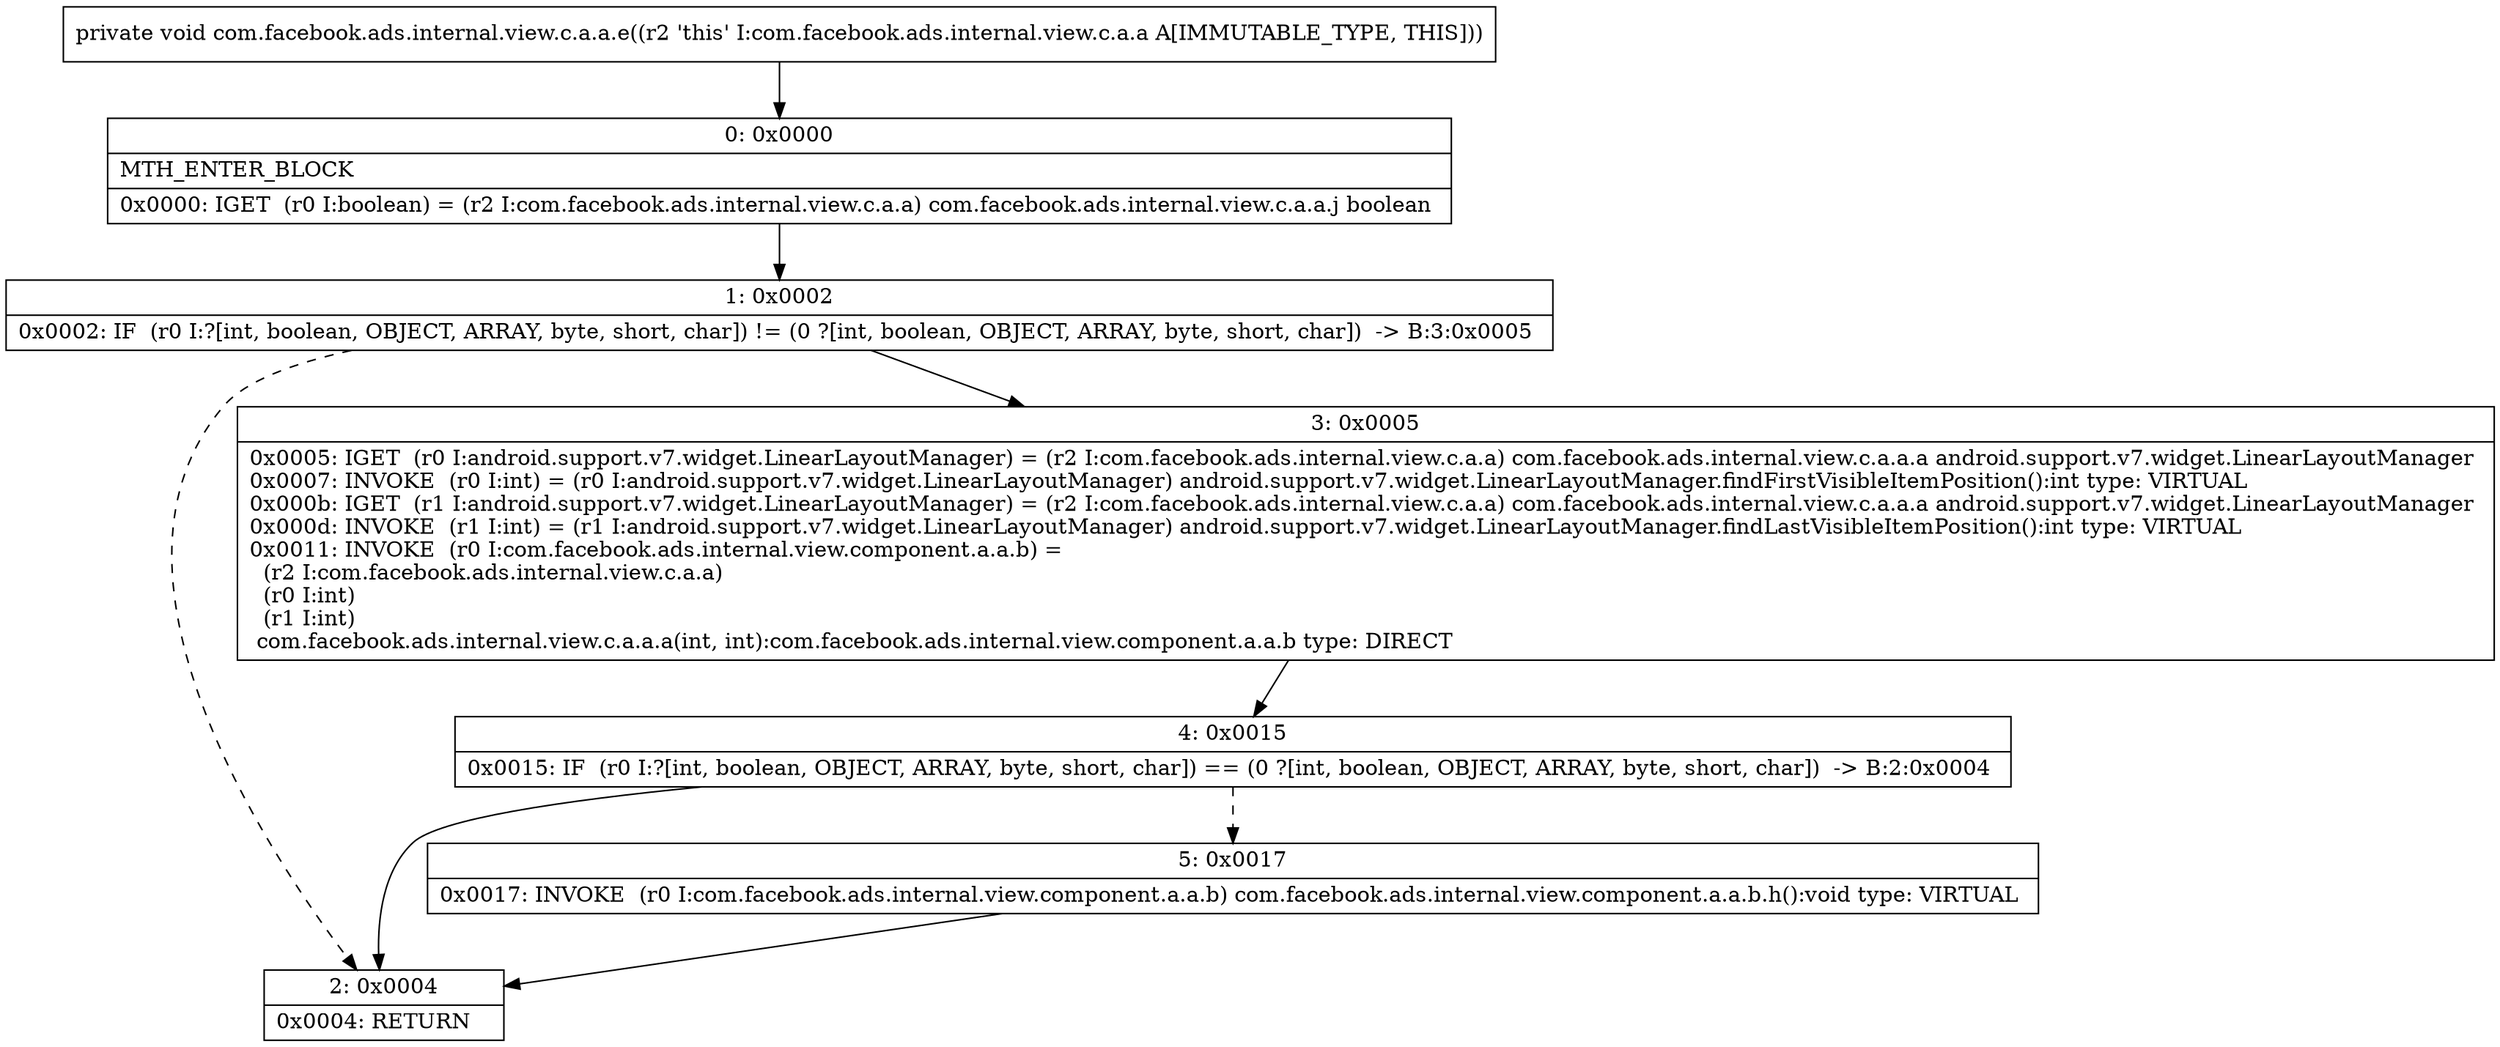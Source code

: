 digraph "CFG forcom.facebook.ads.internal.view.c.a.a.e()V" {
Node_0 [shape=record,label="{0\:\ 0x0000|MTH_ENTER_BLOCK\l|0x0000: IGET  (r0 I:boolean) = (r2 I:com.facebook.ads.internal.view.c.a.a) com.facebook.ads.internal.view.c.a.a.j boolean \l}"];
Node_1 [shape=record,label="{1\:\ 0x0002|0x0002: IF  (r0 I:?[int, boolean, OBJECT, ARRAY, byte, short, char]) != (0 ?[int, boolean, OBJECT, ARRAY, byte, short, char])  \-\> B:3:0x0005 \l}"];
Node_2 [shape=record,label="{2\:\ 0x0004|0x0004: RETURN   \l}"];
Node_3 [shape=record,label="{3\:\ 0x0005|0x0005: IGET  (r0 I:android.support.v7.widget.LinearLayoutManager) = (r2 I:com.facebook.ads.internal.view.c.a.a) com.facebook.ads.internal.view.c.a.a.a android.support.v7.widget.LinearLayoutManager \l0x0007: INVOKE  (r0 I:int) = (r0 I:android.support.v7.widget.LinearLayoutManager) android.support.v7.widget.LinearLayoutManager.findFirstVisibleItemPosition():int type: VIRTUAL \l0x000b: IGET  (r1 I:android.support.v7.widget.LinearLayoutManager) = (r2 I:com.facebook.ads.internal.view.c.a.a) com.facebook.ads.internal.view.c.a.a.a android.support.v7.widget.LinearLayoutManager \l0x000d: INVOKE  (r1 I:int) = (r1 I:android.support.v7.widget.LinearLayoutManager) android.support.v7.widget.LinearLayoutManager.findLastVisibleItemPosition():int type: VIRTUAL \l0x0011: INVOKE  (r0 I:com.facebook.ads.internal.view.component.a.a.b) = \l  (r2 I:com.facebook.ads.internal.view.c.a.a)\l  (r0 I:int)\l  (r1 I:int)\l com.facebook.ads.internal.view.c.a.a.a(int, int):com.facebook.ads.internal.view.component.a.a.b type: DIRECT \l}"];
Node_4 [shape=record,label="{4\:\ 0x0015|0x0015: IF  (r0 I:?[int, boolean, OBJECT, ARRAY, byte, short, char]) == (0 ?[int, boolean, OBJECT, ARRAY, byte, short, char])  \-\> B:2:0x0004 \l}"];
Node_5 [shape=record,label="{5\:\ 0x0017|0x0017: INVOKE  (r0 I:com.facebook.ads.internal.view.component.a.a.b) com.facebook.ads.internal.view.component.a.a.b.h():void type: VIRTUAL \l}"];
MethodNode[shape=record,label="{private void com.facebook.ads.internal.view.c.a.a.e((r2 'this' I:com.facebook.ads.internal.view.c.a.a A[IMMUTABLE_TYPE, THIS])) }"];
MethodNode -> Node_0;
Node_0 -> Node_1;
Node_1 -> Node_2[style=dashed];
Node_1 -> Node_3;
Node_3 -> Node_4;
Node_4 -> Node_2;
Node_4 -> Node_5[style=dashed];
Node_5 -> Node_2;
}

